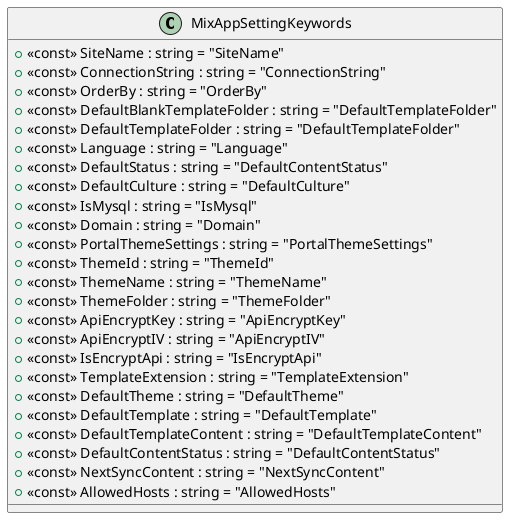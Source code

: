 @startuml
class MixAppSettingKeywords {
    + <<const>> SiteName : string = "SiteName"
    + <<const>> ConnectionString : string = "ConnectionString"
    + <<const>> OrderBy : string = "OrderBy"
    + <<const>> DefaultBlankTemplateFolder : string = "DefaultTemplateFolder"
    + <<const>> DefaultTemplateFolder : string = "DefaultTemplateFolder"
    + <<const>> Language : string = "Language"
    + <<const>> DefaultStatus : string = "DefaultContentStatus"
    + <<const>> DefaultCulture : string = "DefaultCulture"
    + <<const>> IsMysql : string = "IsMysql"
    + <<const>> Domain : string = "Domain"
    + <<const>> PortalThemeSettings : string = "PortalThemeSettings"
    + <<const>> ThemeId : string = "ThemeId"
    + <<const>> ThemeName : string = "ThemeName"
    + <<const>> ThemeFolder : string = "ThemeFolder"
    + <<const>> ApiEncryptKey : string = "ApiEncryptKey"
    + <<const>> ApiEncryptIV : string = "ApiEncryptIV"
    + <<const>> IsEncryptApi : string = "IsEncryptApi"
    + <<const>> TemplateExtension : string = "TemplateExtension"
    + <<const>> DefaultTheme : string = "DefaultTheme"
    + <<const>> DefaultTemplate : string = "DefaultTemplate"
    + <<const>> DefaultTemplateContent : string = "DefaultTemplateContent"
    + <<const>> DefaultContentStatus : string = "DefaultContentStatus"
    + <<const>> NextSyncContent : string = "NextSyncContent"
    + <<const>> AllowedHosts : string = "AllowedHosts"
}
@enduml
